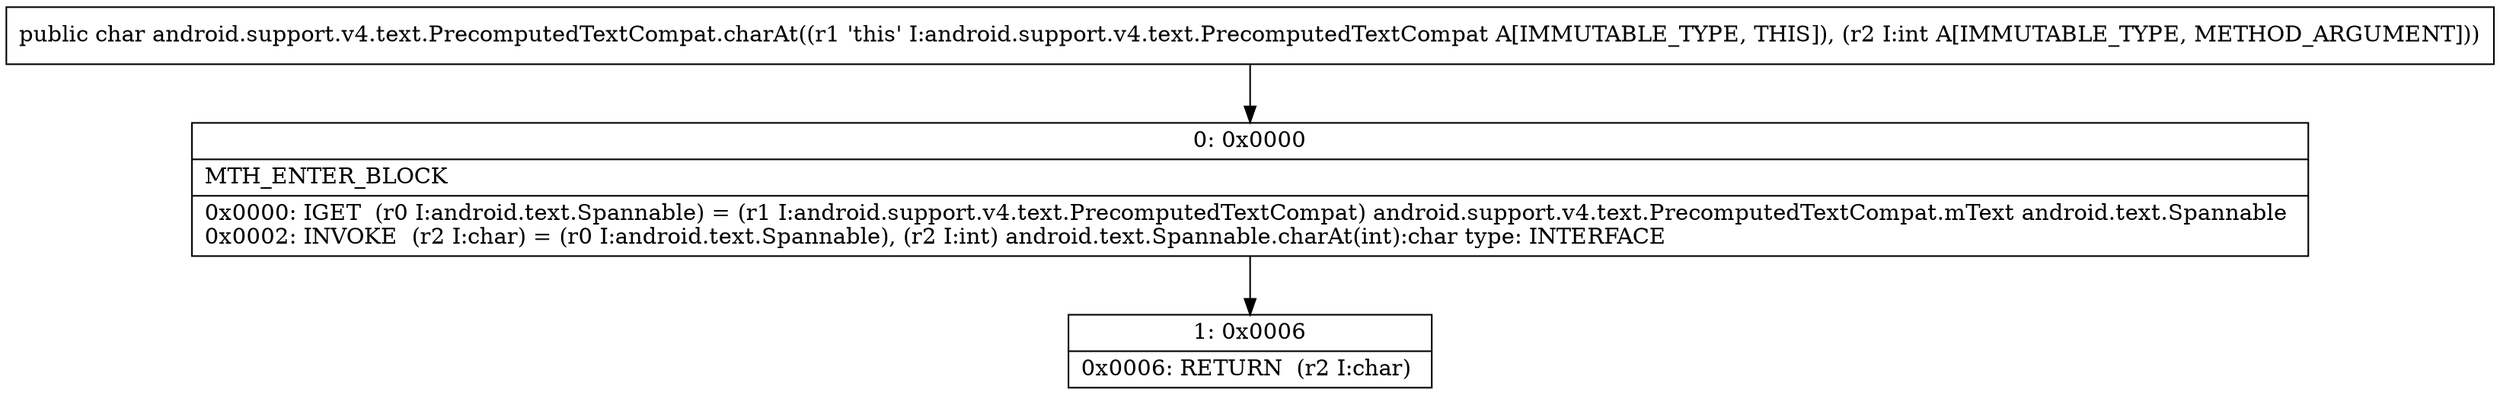 digraph "CFG forandroid.support.v4.text.PrecomputedTextCompat.charAt(I)C" {
Node_0 [shape=record,label="{0\:\ 0x0000|MTH_ENTER_BLOCK\l|0x0000: IGET  (r0 I:android.text.Spannable) = (r1 I:android.support.v4.text.PrecomputedTextCompat) android.support.v4.text.PrecomputedTextCompat.mText android.text.Spannable \l0x0002: INVOKE  (r2 I:char) = (r0 I:android.text.Spannable), (r2 I:int) android.text.Spannable.charAt(int):char type: INTERFACE \l}"];
Node_1 [shape=record,label="{1\:\ 0x0006|0x0006: RETURN  (r2 I:char) \l}"];
MethodNode[shape=record,label="{public char android.support.v4.text.PrecomputedTextCompat.charAt((r1 'this' I:android.support.v4.text.PrecomputedTextCompat A[IMMUTABLE_TYPE, THIS]), (r2 I:int A[IMMUTABLE_TYPE, METHOD_ARGUMENT])) }"];
MethodNode -> Node_0;
Node_0 -> Node_1;
}

